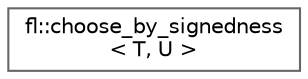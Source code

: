digraph "Graphical Class Hierarchy"
{
 // INTERACTIVE_SVG=YES
 // LATEX_PDF_SIZE
  bgcolor="transparent";
  edge [fontname=Helvetica,fontsize=10,labelfontname=Helvetica,labelfontsize=10];
  node [fontname=Helvetica,fontsize=10,shape=box,height=0.2,width=0.4];
  rankdir="LR";
  Node0 [id="Node000000",label="fl::choose_by_signedness\l\< T, U \>",height=0.2,width=0.4,color="grey40", fillcolor="white", style="filled",URL="$de/d2c/structfl_1_1choose__by__signedness.html",tooltip=" "];
}
